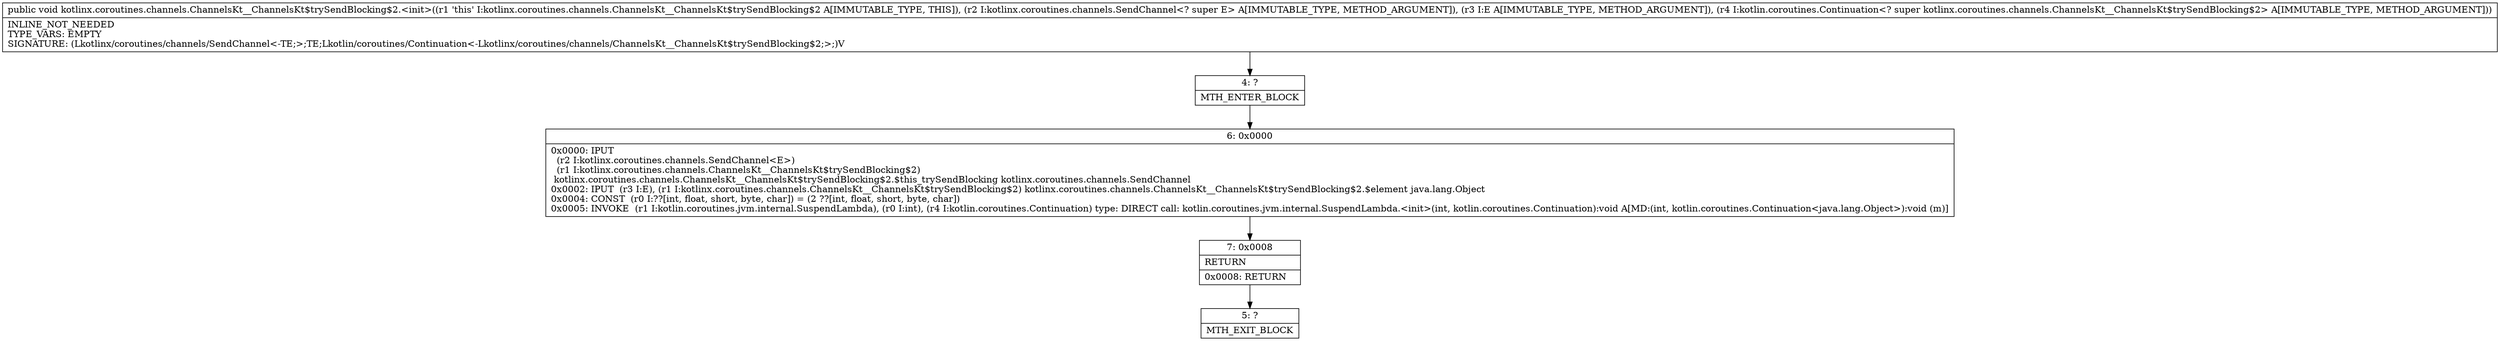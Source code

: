 digraph "CFG forkotlinx.coroutines.channels.ChannelsKt__ChannelsKt$trySendBlocking$2.\<init\>(Lkotlinx\/coroutines\/channels\/SendChannel;Ljava\/lang\/Object;Lkotlin\/coroutines\/Continuation;)V" {
Node_4 [shape=record,label="{4\:\ ?|MTH_ENTER_BLOCK\l}"];
Node_6 [shape=record,label="{6\:\ 0x0000|0x0000: IPUT  \l  (r2 I:kotlinx.coroutines.channels.SendChannel\<E\>)\l  (r1 I:kotlinx.coroutines.channels.ChannelsKt__ChannelsKt$trySendBlocking$2)\l kotlinx.coroutines.channels.ChannelsKt__ChannelsKt$trySendBlocking$2.$this_trySendBlocking kotlinx.coroutines.channels.SendChannel \l0x0002: IPUT  (r3 I:E), (r1 I:kotlinx.coroutines.channels.ChannelsKt__ChannelsKt$trySendBlocking$2) kotlinx.coroutines.channels.ChannelsKt__ChannelsKt$trySendBlocking$2.$element java.lang.Object \l0x0004: CONST  (r0 I:??[int, float, short, byte, char]) = (2 ??[int, float, short, byte, char]) \l0x0005: INVOKE  (r1 I:kotlin.coroutines.jvm.internal.SuspendLambda), (r0 I:int), (r4 I:kotlin.coroutines.Continuation) type: DIRECT call: kotlin.coroutines.jvm.internal.SuspendLambda.\<init\>(int, kotlin.coroutines.Continuation):void A[MD:(int, kotlin.coroutines.Continuation\<java.lang.Object\>):void (m)]\l}"];
Node_7 [shape=record,label="{7\:\ 0x0008|RETURN\l|0x0008: RETURN   \l}"];
Node_5 [shape=record,label="{5\:\ ?|MTH_EXIT_BLOCK\l}"];
MethodNode[shape=record,label="{public void kotlinx.coroutines.channels.ChannelsKt__ChannelsKt$trySendBlocking$2.\<init\>((r1 'this' I:kotlinx.coroutines.channels.ChannelsKt__ChannelsKt$trySendBlocking$2 A[IMMUTABLE_TYPE, THIS]), (r2 I:kotlinx.coroutines.channels.SendChannel\<? super E\> A[IMMUTABLE_TYPE, METHOD_ARGUMENT]), (r3 I:E A[IMMUTABLE_TYPE, METHOD_ARGUMENT]), (r4 I:kotlin.coroutines.Continuation\<? super kotlinx.coroutines.channels.ChannelsKt__ChannelsKt$trySendBlocking$2\> A[IMMUTABLE_TYPE, METHOD_ARGUMENT]))  | INLINE_NOT_NEEDED\lTYPE_VARS: EMPTY\lSIGNATURE: (Lkotlinx\/coroutines\/channels\/SendChannel\<\-TE;\>;TE;Lkotlin\/coroutines\/Continuation\<\-Lkotlinx\/coroutines\/channels\/ChannelsKt__ChannelsKt$trySendBlocking$2;\>;)V\l}"];
MethodNode -> Node_4;Node_4 -> Node_6;
Node_6 -> Node_7;
Node_7 -> Node_5;
}

